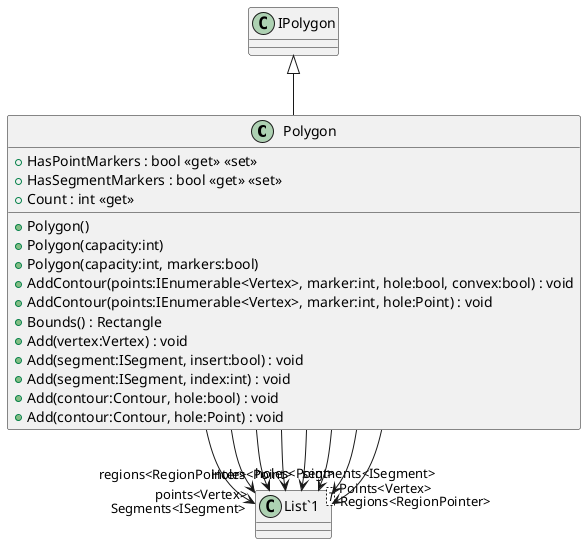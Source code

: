 @startuml
class Polygon {
    + HasPointMarkers : bool <<get>> <<set>>
    + HasSegmentMarkers : bool <<get>> <<set>>
    + Count : int <<get>>
    + Polygon()
    + Polygon(capacity:int)
    + Polygon(capacity:int, markers:bool)
    + AddContour(points:IEnumerable<Vertex>, marker:int, hole:bool, convex:bool) : void
    + AddContour(points:IEnumerable<Vertex>, marker:int, hole:Point) : void
    + Bounds() : Rectangle
    + Add(vertex:Vertex) : void
    + Add(segment:ISegment, insert:bool) : void
    + Add(segment:ISegment, index:int) : void
    + Add(contour:Contour, hole:bool) : void
    + Add(contour:Contour, hole:Point) : void
}
class "List`1"<T> {
}
IPolygon <|-- Polygon
Polygon --> "points<Vertex>" "List`1"
Polygon --> "holes<Point>" "List`1"
Polygon --> "regions<RegionPointer>" "List`1"
Polygon --> "segments<ISegment>" "List`1"
Polygon --> "Points<Vertex>" "List`1"
Polygon --> "Holes<Point>" "List`1"
Polygon --> "Regions<RegionPointer>" "List`1"
Polygon --> "Segments<ISegment>" "List`1"
@enduml
